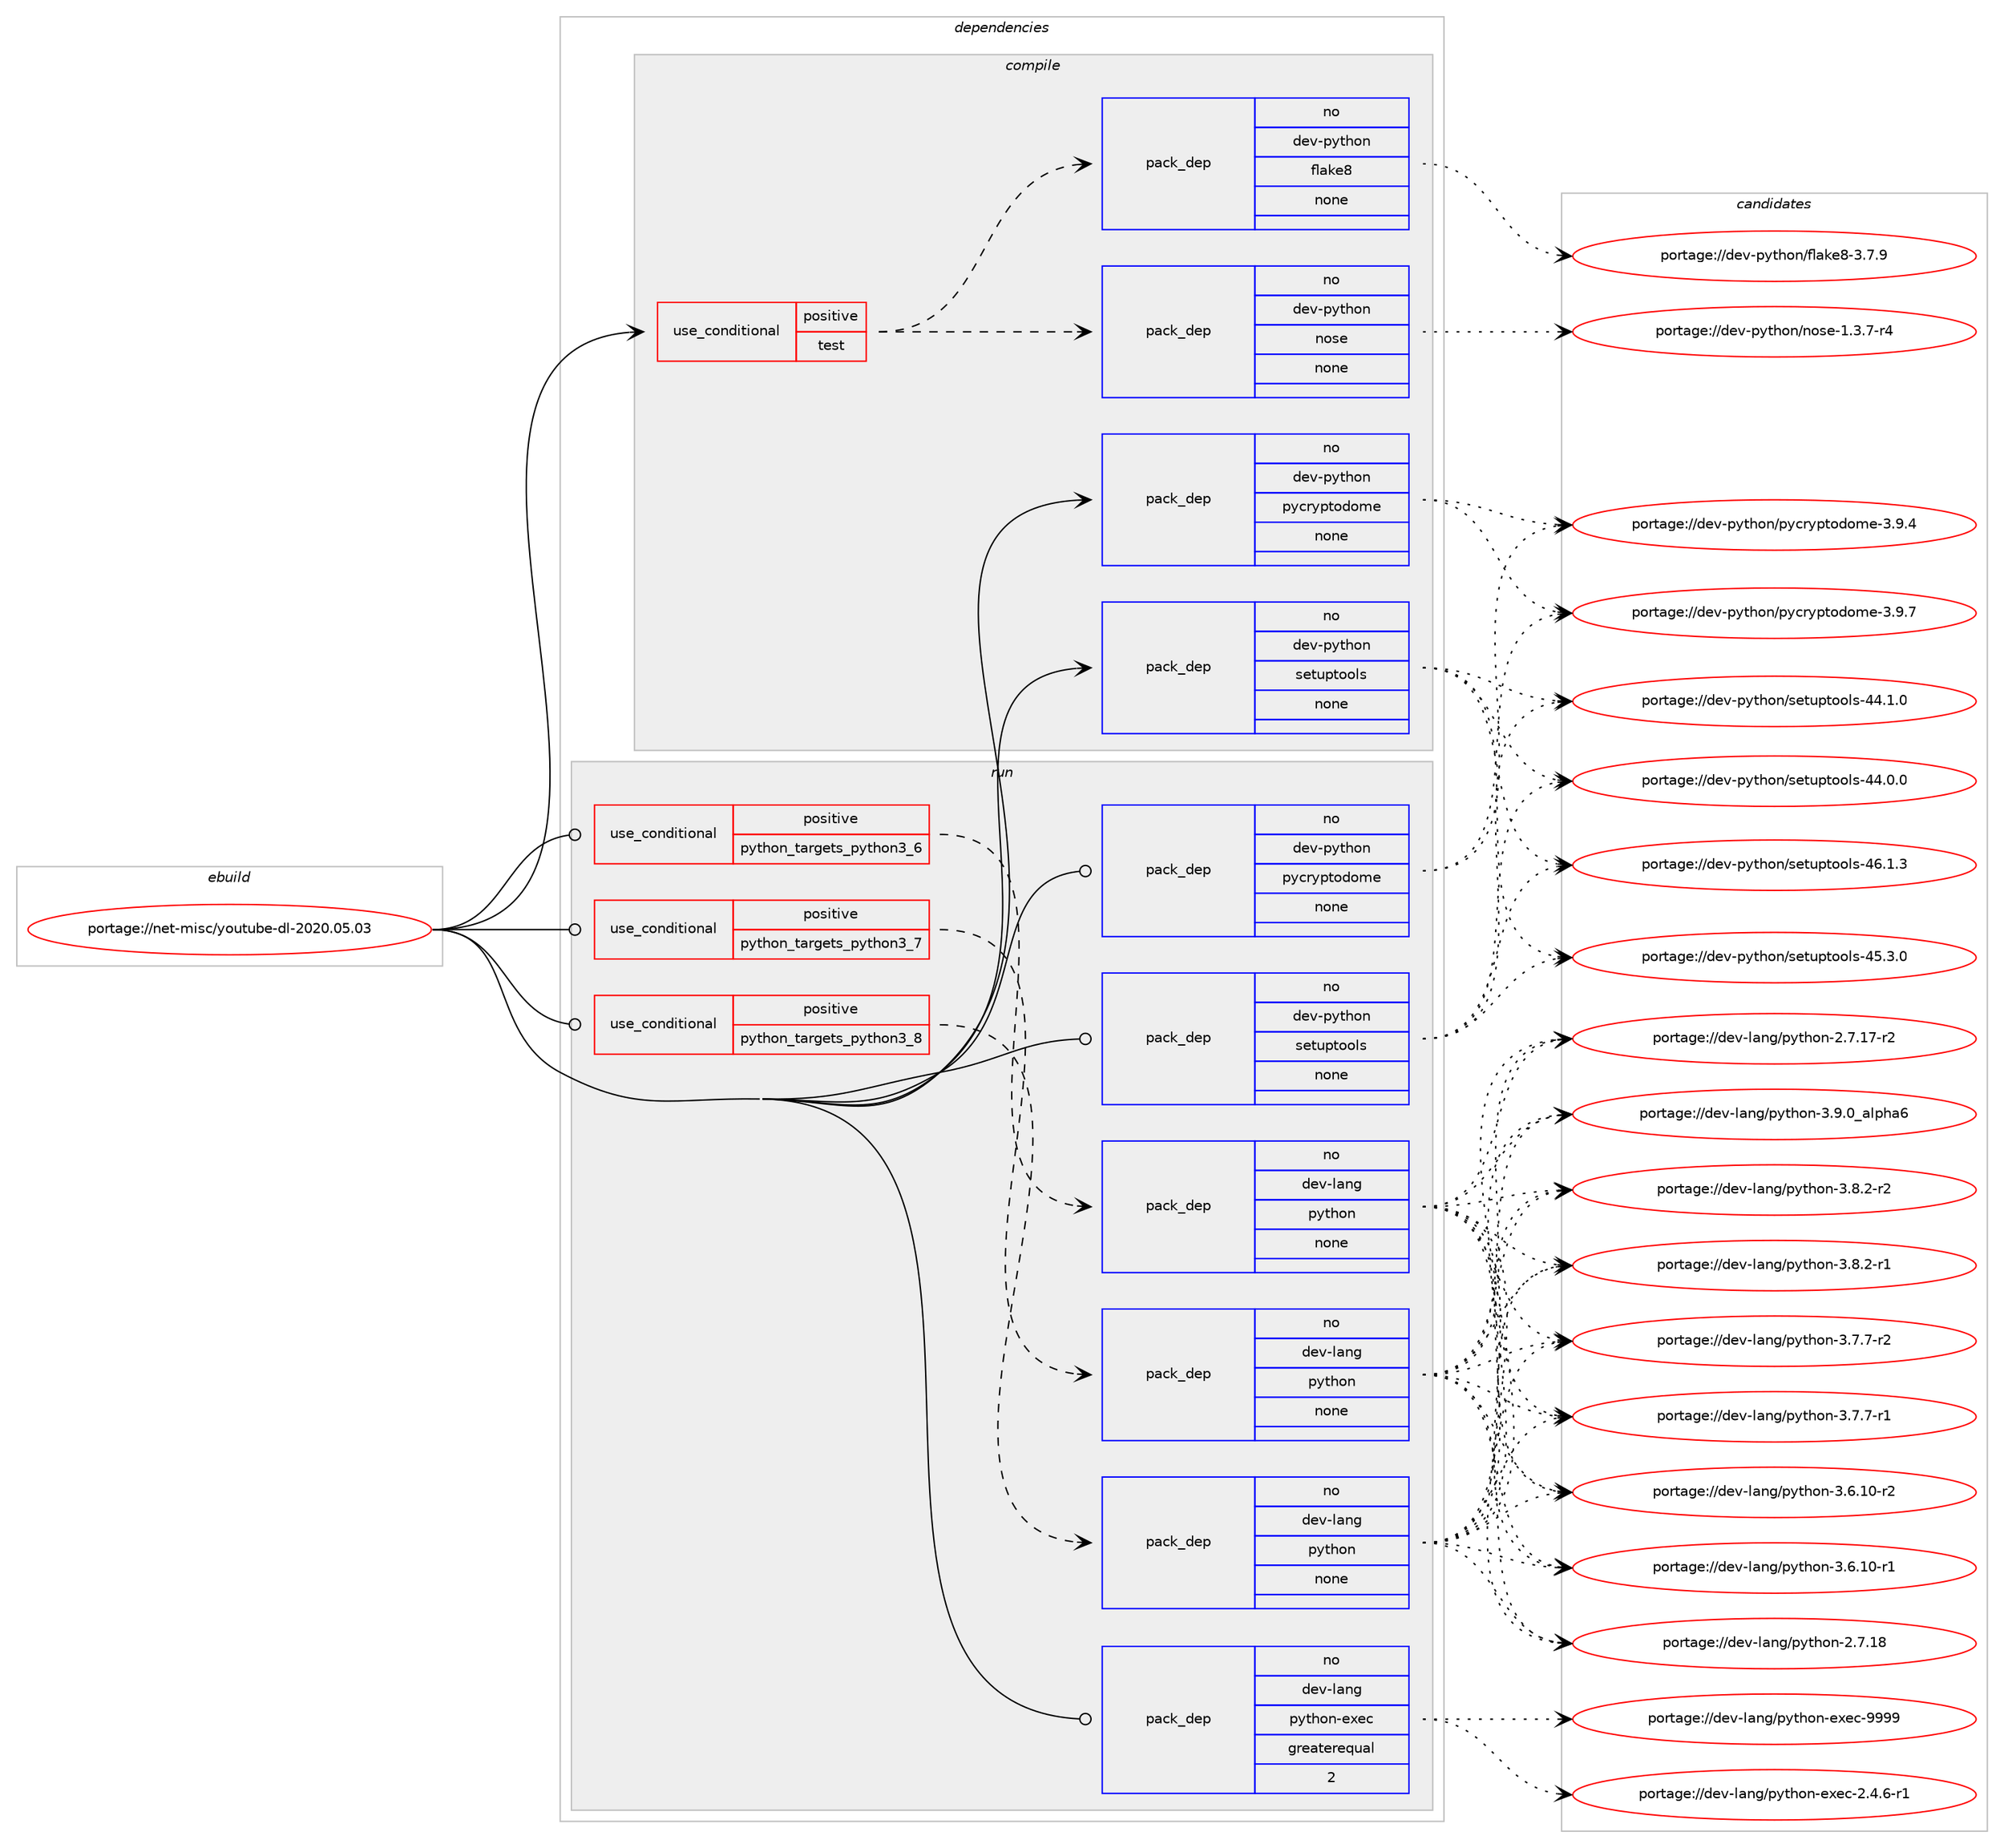 digraph prolog {

# *************
# Graph options
# *************

newrank=true;
concentrate=true;
compound=true;
graph [rankdir=LR,fontname=Helvetica,fontsize=10,ranksep=1.5];#, ranksep=2.5, nodesep=0.2];
edge  [arrowhead=vee];
node  [fontname=Helvetica,fontsize=10];

# **********
# The ebuild
# **********

subgraph cluster_leftcol {
color=gray;
rank=same;
label=<<i>ebuild</i>>;
id [label="portage://net-misc/youtube-dl-2020.05.03", color=red, width=4, href="../net-misc/youtube-dl-2020.05.03.svg"];
}

# ****************
# The dependencies
# ****************

subgraph cluster_midcol {
color=gray;
label=<<i>dependencies</i>>;
subgraph cluster_compile {
fillcolor="#eeeeee";
style=filled;
label=<<i>compile</i>>;
subgraph cond1067 {
dependency7597 [label=<<TABLE BORDER="0" CELLBORDER="1" CELLSPACING="0" CELLPADDING="4"><TR><TD ROWSPAN="3" CELLPADDING="10">use_conditional</TD></TR><TR><TD>positive</TD></TR><TR><TD>test</TD></TR></TABLE>>, shape=none, color=red];
subgraph pack6430 {
dependency7598 [label=<<TABLE BORDER="0" CELLBORDER="1" CELLSPACING="0" CELLPADDING="4" WIDTH="220"><TR><TD ROWSPAN="6" CELLPADDING="30">pack_dep</TD></TR><TR><TD WIDTH="110">no</TD></TR><TR><TD>dev-python</TD></TR><TR><TD>nose</TD></TR><TR><TD>none</TD></TR><TR><TD></TD></TR></TABLE>>, shape=none, color=blue];
}
dependency7597:e -> dependency7598:w [weight=20,style="dashed",arrowhead="vee"];
subgraph pack6431 {
dependency7599 [label=<<TABLE BORDER="0" CELLBORDER="1" CELLSPACING="0" CELLPADDING="4" WIDTH="220"><TR><TD ROWSPAN="6" CELLPADDING="30">pack_dep</TD></TR><TR><TD WIDTH="110">no</TD></TR><TR><TD>dev-python</TD></TR><TR><TD>flake8</TD></TR><TR><TD>none</TD></TR><TR><TD></TD></TR></TABLE>>, shape=none, color=blue];
}
dependency7597:e -> dependency7599:w [weight=20,style="dashed",arrowhead="vee"];
}
id:e -> dependency7597:w [weight=20,style="solid",arrowhead="vee"];
subgraph pack6432 {
dependency7600 [label=<<TABLE BORDER="0" CELLBORDER="1" CELLSPACING="0" CELLPADDING="4" WIDTH="220"><TR><TD ROWSPAN="6" CELLPADDING="30">pack_dep</TD></TR><TR><TD WIDTH="110">no</TD></TR><TR><TD>dev-python</TD></TR><TR><TD>pycryptodome</TD></TR><TR><TD>none</TD></TR><TR><TD></TD></TR></TABLE>>, shape=none, color=blue];
}
id:e -> dependency7600:w [weight=20,style="solid",arrowhead="vee"];
subgraph pack6433 {
dependency7601 [label=<<TABLE BORDER="0" CELLBORDER="1" CELLSPACING="0" CELLPADDING="4" WIDTH="220"><TR><TD ROWSPAN="6" CELLPADDING="30">pack_dep</TD></TR><TR><TD WIDTH="110">no</TD></TR><TR><TD>dev-python</TD></TR><TR><TD>setuptools</TD></TR><TR><TD>none</TD></TR><TR><TD></TD></TR></TABLE>>, shape=none, color=blue];
}
id:e -> dependency7601:w [weight=20,style="solid",arrowhead="vee"];
}
subgraph cluster_compileandrun {
fillcolor="#eeeeee";
style=filled;
label=<<i>compile and run</i>>;
}
subgraph cluster_run {
fillcolor="#eeeeee";
style=filled;
label=<<i>run</i>>;
subgraph cond1068 {
dependency7602 [label=<<TABLE BORDER="0" CELLBORDER="1" CELLSPACING="0" CELLPADDING="4"><TR><TD ROWSPAN="3" CELLPADDING="10">use_conditional</TD></TR><TR><TD>positive</TD></TR><TR><TD>python_targets_python3_6</TD></TR></TABLE>>, shape=none, color=red];
subgraph pack6434 {
dependency7603 [label=<<TABLE BORDER="0" CELLBORDER="1" CELLSPACING="0" CELLPADDING="4" WIDTH="220"><TR><TD ROWSPAN="6" CELLPADDING="30">pack_dep</TD></TR><TR><TD WIDTH="110">no</TD></TR><TR><TD>dev-lang</TD></TR><TR><TD>python</TD></TR><TR><TD>none</TD></TR><TR><TD></TD></TR></TABLE>>, shape=none, color=blue];
}
dependency7602:e -> dependency7603:w [weight=20,style="dashed",arrowhead="vee"];
}
id:e -> dependency7602:w [weight=20,style="solid",arrowhead="odot"];
subgraph cond1069 {
dependency7604 [label=<<TABLE BORDER="0" CELLBORDER="1" CELLSPACING="0" CELLPADDING="4"><TR><TD ROWSPAN="3" CELLPADDING="10">use_conditional</TD></TR><TR><TD>positive</TD></TR><TR><TD>python_targets_python3_7</TD></TR></TABLE>>, shape=none, color=red];
subgraph pack6435 {
dependency7605 [label=<<TABLE BORDER="0" CELLBORDER="1" CELLSPACING="0" CELLPADDING="4" WIDTH="220"><TR><TD ROWSPAN="6" CELLPADDING="30">pack_dep</TD></TR><TR><TD WIDTH="110">no</TD></TR><TR><TD>dev-lang</TD></TR><TR><TD>python</TD></TR><TR><TD>none</TD></TR><TR><TD></TD></TR></TABLE>>, shape=none, color=blue];
}
dependency7604:e -> dependency7605:w [weight=20,style="dashed",arrowhead="vee"];
}
id:e -> dependency7604:w [weight=20,style="solid",arrowhead="odot"];
subgraph cond1070 {
dependency7606 [label=<<TABLE BORDER="0" CELLBORDER="1" CELLSPACING="0" CELLPADDING="4"><TR><TD ROWSPAN="3" CELLPADDING="10">use_conditional</TD></TR><TR><TD>positive</TD></TR><TR><TD>python_targets_python3_8</TD></TR></TABLE>>, shape=none, color=red];
subgraph pack6436 {
dependency7607 [label=<<TABLE BORDER="0" CELLBORDER="1" CELLSPACING="0" CELLPADDING="4" WIDTH="220"><TR><TD ROWSPAN="6" CELLPADDING="30">pack_dep</TD></TR><TR><TD WIDTH="110">no</TD></TR><TR><TD>dev-lang</TD></TR><TR><TD>python</TD></TR><TR><TD>none</TD></TR><TR><TD></TD></TR></TABLE>>, shape=none, color=blue];
}
dependency7606:e -> dependency7607:w [weight=20,style="dashed",arrowhead="vee"];
}
id:e -> dependency7606:w [weight=20,style="solid",arrowhead="odot"];
subgraph pack6437 {
dependency7608 [label=<<TABLE BORDER="0" CELLBORDER="1" CELLSPACING="0" CELLPADDING="4" WIDTH="220"><TR><TD ROWSPAN="6" CELLPADDING="30">pack_dep</TD></TR><TR><TD WIDTH="110">no</TD></TR><TR><TD>dev-lang</TD></TR><TR><TD>python-exec</TD></TR><TR><TD>greaterequal</TD></TR><TR><TD>2</TD></TR></TABLE>>, shape=none, color=blue];
}
id:e -> dependency7608:w [weight=20,style="solid",arrowhead="odot"];
subgraph pack6438 {
dependency7609 [label=<<TABLE BORDER="0" CELLBORDER="1" CELLSPACING="0" CELLPADDING="4" WIDTH="220"><TR><TD ROWSPAN="6" CELLPADDING="30">pack_dep</TD></TR><TR><TD WIDTH="110">no</TD></TR><TR><TD>dev-python</TD></TR><TR><TD>pycryptodome</TD></TR><TR><TD>none</TD></TR><TR><TD></TD></TR></TABLE>>, shape=none, color=blue];
}
id:e -> dependency7609:w [weight=20,style="solid",arrowhead="odot"];
subgraph pack6439 {
dependency7610 [label=<<TABLE BORDER="0" CELLBORDER="1" CELLSPACING="0" CELLPADDING="4" WIDTH="220"><TR><TD ROWSPAN="6" CELLPADDING="30">pack_dep</TD></TR><TR><TD WIDTH="110">no</TD></TR><TR><TD>dev-python</TD></TR><TR><TD>setuptools</TD></TR><TR><TD>none</TD></TR><TR><TD></TD></TR></TABLE>>, shape=none, color=blue];
}
id:e -> dependency7610:w [weight=20,style="solid",arrowhead="odot"];
}
}

# **************
# The candidates
# **************

subgraph cluster_choices {
rank=same;
color=gray;
label=<<i>candidates</i>>;

subgraph choice6430 {
color=black;
nodesep=1;
choice10010111845112121116104111110471101111151014549465146554511452 [label="portage://dev-python/nose-1.3.7-r4", color=red, width=4,href="../dev-python/nose-1.3.7-r4.svg"];
dependency7598:e -> choice10010111845112121116104111110471101111151014549465146554511452:w [style=dotted,weight="100"];
}
subgraph choice6431 {
color=black;
nodesep=1;
choice10010111845112121116104111110471021089710710156455146554657 [label="portage://dev-python/flake8-3.7.9", color=red, width=4,href="../dev-python/flake8-3.7.9.svg"];
dependency7599:e -> choice10010111845112121116104111110471021089710710156455146554657:w [style=dotted,weight="100"];
}
subgraph choice6432 {
color=black;
nodesep=1;
choice100101118451121211161041111104711212199114121112116111100111109101455146574655 [label="portage://dev-python/pycryptodome-3.9.7", color=red, width=4,href="../dev-python/pycryptodome-3.9.7.svg"];
choice100101118451121211161041111104711212199114121112116111100111109101455146574652 [label="portage://dev-python/pycryptodome-3.9.4", color=red, width=4,href="../dev-python/pycryptodome-3.9.4.svg"];
dependency7600:e -> choice100101118451121211161041111104711212199114121112116111100111109101455146574655:w [style=dotted,weight="100"];
dependency7600:e -> choice100101118451121211161041111104711212199114121112116111100111109101455146574652:w [style=dotted,weight="100"];
}
subgraph choice6433 {
color=black;
nodesep=1;
choice100101118451121211161041111104711510111611711211611111110811545525446494651 [label="portage://dev-python/setuptools-46.1.3", color=red, width=4,href="../dev-python/setuptools-46.1.3.svg"];
choice100101118451121211161041111104711510111611711211611111110811545525346514648 [label="portage://dev-python/setuptools-45.3.0", color=red, width=4,href="../dev-python/setuptools-45.3.0.svg"];
choice100101118451121211161041111104711510111611711211611111110811545525246494648 [label="portage://dev-python/setuptools-44.1.0", color=red, width=4,href="../dev-python/setuptools-44.1.0.svg"];
choice100101118451121211161041111104711510111611711211611111110811545525246484648 [label="portage://dev-python/setuptools-44.0.0", color=red, width=4,href="../dev-python/setuptools-44.0.0.svg"];
dependency7601:e -> choice100101118451121211161041111104711510111611711211611111110811545525446494651:w [style=dotted,weight="100"];
dependency7601:e -> choice100101118451121211161041111104711510111611711211611111110811545525346514648:w [style=dotted,weight="100"];
dependency7601:e -> choice100101118451121211161041111104711510111611711211611111110811545525246494648:w [style=dotted,weight="100"];
dependency7601:e -> choice100101118451121211161041111104711510111611711211611111110811545525246484648:w [style=dotted,weight="100"];
}
subgraph choice6434 {
color=black;
nodesep=1;
choice10010111845108971101034711212111610411111045514657464895971081121049754 [label="portage://dev-lang/python-3.9.0_alpha6", color=red, width=4,href="../dev-lang/python-3.9.0_alpha6.svg"];
choice1001011184510897110103471121211161041111104551465646504511450 [label="portage://dev-lang/python-3.8.2-r2", color=red, width=4,href="../dev-lang/python-3.8.2-r2.svg"];
choice1001011184510897110103471121211161041111104551465646504511449 [label="portage://dev-lang/python-3.8.2-r1", color=red, width=4,href="../dev-lang/python-3.8.2-r1.svg"];
choice1001011184510897110103471121211161041111104551465546554511450 [label="portage://dev-lang/python-3.7.7-r2", color=red, width=4,href="../dev-lang/python-3.7.7-r2.svg"];
choice1001011184510897110103471121211161041111104551465546554511449 [label="portage://dev-lang/python-3.7.7-r1", color=red, width=4,href="../dev-lang/python-3.7.7-r1.svg"];
choice100101118451089711010347112121116104111110455146544649484511450 [label="portage://dev-lang/python-3.6.10-r2", color=red, width=4,href="../dev-lang/python-3.6.10-r2.svg"];
choice100101118451089711010347112121116104111110455146544649484511449 [label="portage://dev-lang/python-3.6.10-r1", color=red, width=4,href="../dev-lang/python-3.6.10-r1.svg"];
choice10010111845108971101034711212111610411111045504655464956 [label="portage://dev-lang/python-2.7.18", color=red, width=4,href="../dev-lang/python-2.7.18.svg"];
choice100101118451089711010347112121116104111110455046554649554511450 [label="portage://dev-lang/python-2.7.17-r2", color=red, width=4,href="../dev-lang/python-2.7.17-r2.svg"];
dependency7603:e -> choice10010111845108971101034711212111610411111045514657464895971081121049754:w [style=dotted,weight="100"];
dependency7603:e -> choice1001011184510897110103471121211161041111104551465646504511450:w [style=dotted,weight="100"];
dependency7603:e -> choice1001011184510897110103471121211161041111104551465646504511449:w [style=dotted,weight="100"];
dependency7603:e -> choice1001011184510897110103471121211161041111104551465546554511450:w [style=dotted,weight="100"];
dependency7603:e -> choice1001011184510897110103471121211161041111104551465546554511449:w [style=dotted,weight="100"];
dependency7603:e -> choice100101118451089711010347112121116104111110455146544649484511450:w [style=dotted,weight="100"];
dependency7603:e -> choice100101118451089711010347112121116104111110455146544649484511449:w [style=dotted,weight="100"];
dependency7603:e -> choice10010111845108971101034711212111610411111045504655464956:w [style=dotted,weight="100"];
dependency7603:e -> choice100101118451089711010347112121116104111110455046554649554511450:w [style=dotted,weight="100"];
}
subgraph choice6435 {
color=black;
nodesep=1;
choice10010111845108971101034711212111610411111045514657464895971081121049754 [label="portage://dev-lang/python-3.9.0_alpha6", color=red, width=4,href="../dev-lang/python-3.9.0_alpha6.svg"];
choice1001011184510897110103471121211161041111104551465646504511450 [label="portage://dev-lang/python-3.8.2-r2", color=red, width=4,href="../dev-lang/python-3.8.2-r2.svg"];
choice1001011184510897110103471121211161041111104551465646504511449 [label="portage://dev-lang/python-3.8.2-r1", color=red, width=4,href="../dev-lang/python-3.8.2-r1.svg"];
choice1001011184510897110103471121211161041111104551465546554511450 [label="portage://dev-lang/python-3.7.7-r2", color=red, width=4,href="../dev-lang/python-3.7.7-r2.svg"];
choice1001011184510897110103471121211161041111104551465546554511449 [label="portage://dev-lang/python-3.7.7-r1", color=red, width=4,href="../dev-lang/python-3.7.7-r1.svg"];
choice100101118451089711010347112121116104111110455146544649484511450 [label="portage://dev-lang/python-3.6.10-r2", color=red, width=4,href="../dev-lang/python-3.6.10-r2.svg"];
choice100101118451089711010347112121116104111110455146544649484511449 [label="portage://dev-lang/python-3.6.10-r1", color=red, width=4,href="../dev-lang/python-3.6.10-r1.svg"];
choice10010111845108971101034711212111610411111045504655464956 [label="portage://dev-lang/python-2.7.18", color=red, width=4,href="../dev-lang/python-2.7.18.svg"];
choice100101118451089711010347112121116104111110455046554649554511450 [label="portage://dev-lang/python-2.7.17-r2", color=red, width=4,href="../dev-lang/python-2.7.17-r2.svg"];
dependency7605:e -> choice10010111845108971101034711212111610411111045514657464895971081121049754:w [style=dotted,weight="100"];
dependency7605:e -> choice1001011184510897110103471121211161041111104551465646504511450:w [style=dotted,weight="100"];
dependency7605:e -> choice1001011184510897110103471121211161041111104551465646504511449:w [style=dotted,weight="100"];
dependency7605:e -> choice1001011184510897110103471121211161041111104551465546554511450:w [style=dotted,weight="100"];
dependency7605:e -> choice1001011184510897110103471121211161041111104551465546554511449:w [style=dotted,weight="100"];
dependency7605:e -> choice100101118451089711010347112121116104111110455146544649484511450:w [style=dotted,weight="100"];
dependency7605:e -> choice100101118451089711010347112121116104111110455146544649484511449:w [style=dotted,weight="100"];
dependency7605:e -> choice10010111845108971101034711212111610411111045504655464956:w [style=dotted,weight="100"];
dependency7605:e -> choice100101118451089711010347112121116104111110455046554649554511450:w [style=dotted,weight="100"];
}
subgraph choice6436 {
color=black;
nodesep=1;
choice10010111845108971101034711212111610411111045514657464895971081121049754 [label="portage://dev-lang/python-3.9.0_alpha6", color=red, width=4,href="../dev-lang/python-3.9.0_alpha6.svg"];
choice1001011184510897110103471121211161041111104551465646504511450 [label="portage://dev-lang/python-3.8.2-r2", color=red, width=4,href="../dev-lang/python-3.8.2-r2.svg"];
choice1001011184510897110103471121211161041111104551465646504511449 [label="portage://dev-lang/python-3.8.2-r1", color=red, width=4,href="../dev-lang/python-3.8.2-r1.svg"];
choice1001011184510897110103471121211161041111104551465546554511450 [label="portage://dev-lang/python-3.7.7-r2", color=red, width=4,href="../dev-lang/python-3.7.7-r2.svg"];
choice1001011184510897110103471121211161041111104551465546554511449 [label="portage://dev-lang/python-3.7.7-r1", color=red, width=4,href="../dev-lang/python-3.7.7-r1.svg"];
choice100101118451089711010347112121116104111110455146544649484511450 [label="portage://dev-lang/python-3.6.10-r2", color=red, width=4,href="../dev-lang/python-3.6.10-r2.svg"];
choice100101118451089711010347112121116104111110455146544649484511449 [label="portage://dev-lang/python-3.6.10-r1", color=red, width=4,href="../dev-lang/python-3.6.10-r1.svg"];
choice10010111845108971101034711212111610411111045504655464956 [label="portage://dev-lang/python-2.7.18", color=red, width=4,href="../dev-lang/python-2.7.18.svg"];
choice100101118451089711010347112121116104111110455046554649554511450 [label="portage://dev-lang/python-2.7.17-r2", color=red, width=4,href="../dev-lang/python-2.7.17-r2.svg"];
dependency7607:e -> choice10010111845108971101034711212111610411111045514657464895971081121049754:w [style=dotted,weight="100"];
dependency7607:e -> choice1001011184510897110103471121211161041111104551465646504511450:w [style=dotted,weight="100"];
dependency7607:e -> choice1001011184510897110103471121211161041111104551465646504511449:w [style=dotted,weight="100"];
dependency7607:e -> choice1001011184510897110103471121211161041111104551465546554511450:w [style=dotted,weight="100"];
dependency7607:e -> choice1001011184510897110103471121211161041111104551465546554511449:w [style=dotted,weight="100"];
dependency7607:e -> choice100101118451089711010347112121116104111110455146544649484511450:w [style=dotted,weight="100"];
dependency7607:e -> choice100101118451089711010347112121116104111110455146544649484511449:w [style=dotted,weight="100"];
dependency7607:e -> choice10010111845108971101034711212111610411111045504655464956:w [style=dotted,weight="100"];
dependency7607:e -> choice100101118451089711010347112121116104111110455046554649554511450:w [style=dotted,weight="100"];
}
subgraph choice6437 {
color=black;
nodesep=1;
choice10010111845108971101034711212111610411111045101120101994557575757 [label="portage://dev-lang/python-exec-9999", color=red, width=4,href="../dev-lang/python-exec-9999.svg"];
choice10010111845108971101034711212111610411111045101120101994550465246544511449 [label="portage://dev-lang/python-exec-2.4.6-r1", color=red, width=4,href="../dev-lang/python-exec-2.4.6-r1.svg"];
dependency7608:e -> choice10010111845108971101034711212111610411111045101120101994557575757:w [style=dotted,weight="100"];
dependency7608:e -> choice10010111845108971101034711212111610411111045101120101994550465246544511449:w [style=dotted,weight="100"];
}
subgraph choice6438 {
color=black;
nodesep=1;
choice100101118451121211161041111104711212199114121112116111100111109101455146574655 [label="portage://dev-python/pycryptodome-3.9.7", color=red, width=4,href="../dev-python/pycryptodome-3.9.7.svg"];
choice100101118451121211161041111104711212199114121112116111100111109101455146574652 [label="portage://dev-python/pycryptodome-3.9.4", color=red, width=4,href="../dev-python/pycryptodome-3.9.4.svg"];
dependency7609:e -> choice100101118451121211161041111104711212199114121112116111100111109101455146574655:w [style=dotted,weight="100"];
dependency7609:e -> choice100101118451121211161041111104711212199114121112116111100111109101455146574652:w [style=dotted,weight="100"];
}
subgraph choice6439 {
color=black;
nodesep=1;
choice100101118451121211161041111104711510111611711211611111110811545525446494651 [label="portage://dev-python/setuptools-46.1.3", color=red, width=4,href="../dev-python/setuptools-46.1.3.svg"];
choice100101118451121211161041111104711510111611711211611111110811545525346514648 [label="portage://dev-python/setuptools-45.3.0", color=red, width=4,href="../dev-python/setuptools-45.3.0.svg"];
choice100101118451121211161041111104711510111611711211611111110811545525246494648 [label="portage://dev-python/setuptools-44.1.0", color=red, width=4,href="../dev-python/setuptools-44.1.0.svg"];
choice100101118451121211161041111104711510111611711211611111110811545525246484648 [label="portage://dev-python/setuptools-44.0.0", color=red, width=4,href="../dev-python/setuptools-44.0.0.svg"];
dependency7610:e -> choice100101118451121211161041111104711510111611711211611111110811545525446494651:w [style=dotted,weight="100"];
dependency7610:e -> choice100101118451121211161041111104711510111611711211611111110811545525346514648:w [style=dotted,weight="100"];
dependency7610:e -> choice100101118451121211161041111104711510111611711211611111110811545525246494648:w [style=dotted,weight="100"];
dependency7610:e -> choice100101118451121211161041111104711510111611711211611111110811545525246484648:w [style=dotted,weight="100"];
}
}

}
